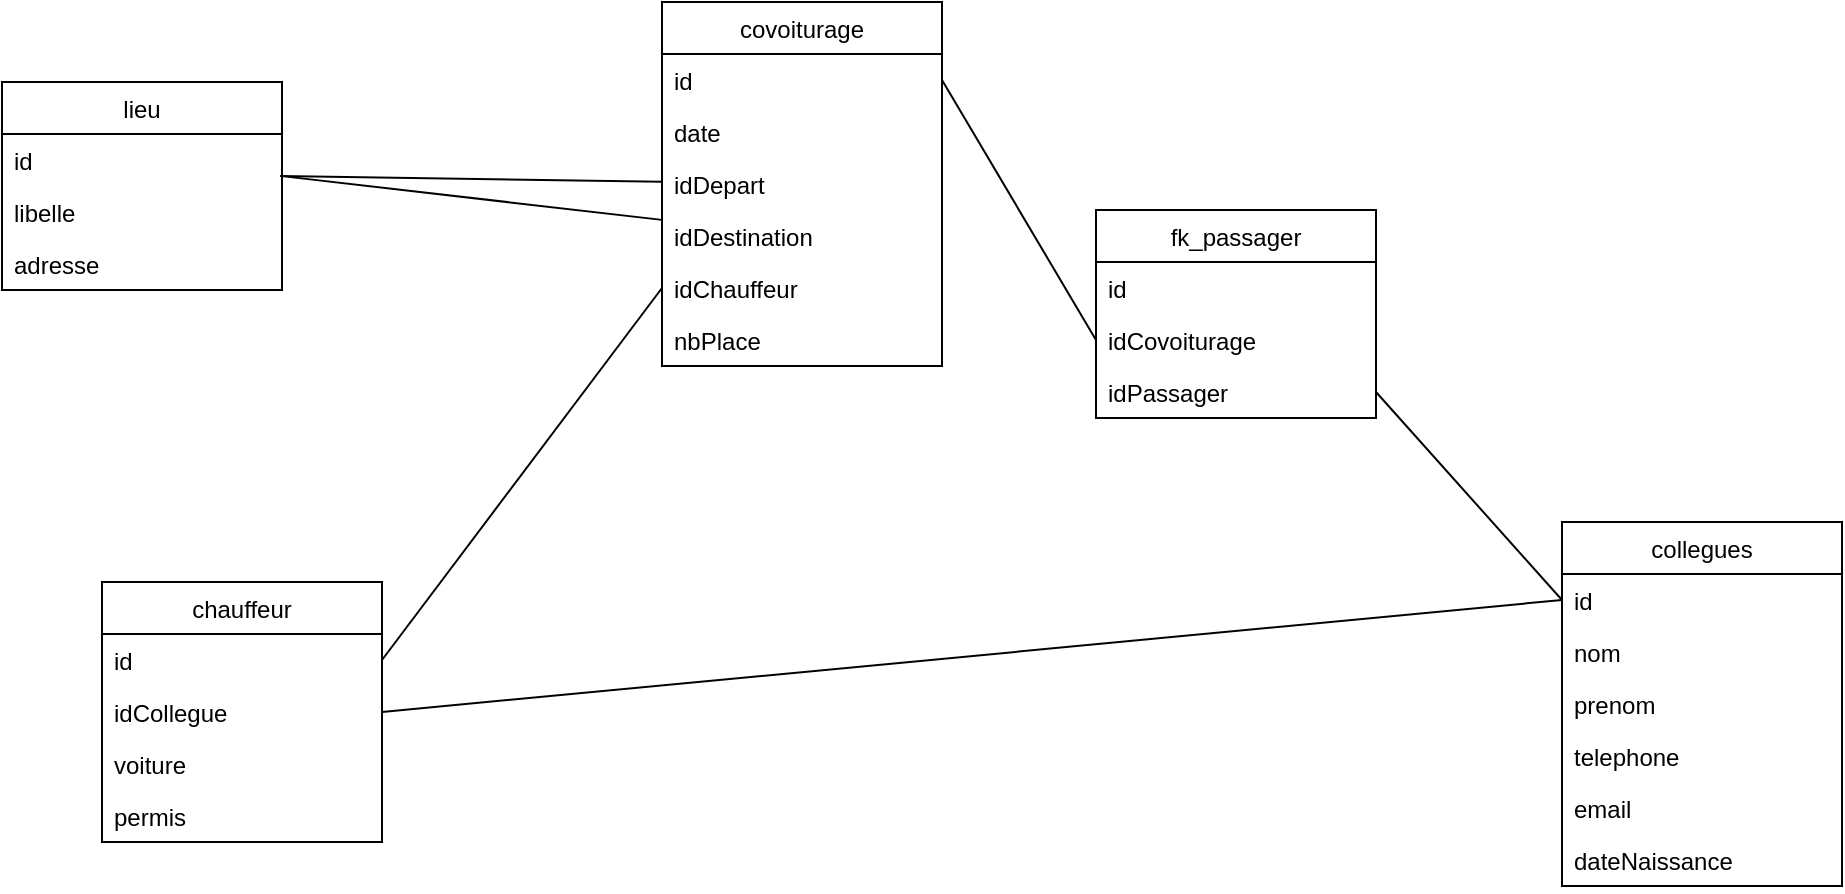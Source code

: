 <mxfile version="13.7.7" type="github">
  <diagram id="sqkI-DKnTf_UtliMmE_K" name="Page-1">
    <mxGraphModel dx="1038" dy="548" grid="1" gridSize="10" guides="1" tooltips="1" connect="1" arrows="1" fold="1" page="1" pageScale="1" pageWidth="827" pageHeight="1169" math="0" shadow="0">
      <root>
        <mxCell id="0" />
        <mxCell id="1" parent="0" />
        <mxCell id="BgZ-XHKb0g5hMKsON-dO-1" value="lieu" style="swimlane;fontStyle=0;childLayout=stackLayout;horizontal=1;startSize=26;fillColor=none;horizontalStack=0;resizeParent=1;resizeParentMax=0;resizeLast=0;collapsible=1;marginBottom=0;" parent="1" vertex="1">
          <mxGeometry x="140" y="140" width="140" height="104" as="geometry">
            <mxRectangle x="60" y="190" width="50" height="26" as="alternateBounds" />
          </mxGeometry>
        </mxCell>
        <mxCell id="BgZ-XHKb0g5hMKsON-dO-2" value="id" style="text;strokeColor=none;fillColor=none;align=left;verticalAlign=top;spacingLeft=4;spacingRight=4;overflow=hidden;rotatable=0;points=[[0,0.5],[1,0.5]];portConstraint=eastwest;" parent="BgZ-XHKb0g5hMKsON-dO-1" vertex="1">
          <mxGeometry y="26" width="140" height="26" as="geometry" />
        </mxCell>
        <mxCell id="BgZ-XHKb0g5hMKsON-dO-3" value="libelle" style="text;strokeColor=none;fillColor=none;align=left;verticalAlign=top;spacingLeft=4;spacingRight=4;overflow=hidden;rotatable=0;points=[[0,0.5],[1,0.5]];portConstraint=eastwest;" parent="BgZ-XHKb0g5hMKsON-dO-1" vertex="1">
          <mxGeometry y="52" width="140" height="26" as="geometry" />
        </mxCell>
        <mxCell id="BgZ-XHKb0g5hMKsON-dO-4" value="adresse&#xa;" style="text;strokeColor=none;fillColor=none;align=left;verticalAlign=top;spacingLeft=4;spacingRight=4;overflow=hidden;rotatable=0;points=[[0,0.5],[1,0.5]];portConstraint=eastwest;" parent="BgZ-XHKb0g5hMKsON-dO-1" vertex="1">
          <mxGeometry y="78" width="140" height="26" as="geometry" />
        </mxCell>
        <mxCell id="BgZ-XHKb0g5hMKsON-dO-11" value="covoiturage" style="swimlane;fontStyle=0;childLayout=stackLayout;horizontal=1;startSize=26;fillColor=none;horizontalStack=0;resizeParent=1;resizeParentMax=0;resizeLast=0;collapsible=1;marginBottom=0;" parent="1" vertex="1">
          <mxGeometry x="470" y="100" width="140" height="182" as="geometry">
            <mxRectangle x="60" y="190" width="50" height="26" as="alternateBounds" />
          </mxGeometry>
        </mxCell>
        <mxCell id="BgZ-XHKb0g5hMKsON-dO-12" value="id" style="text;strokeColor=none;fillColor=none;align=left;verticalAlign=top;spacingLeft=4;spacingRight=4;overflow=hidden;rotatable=0;points=[[0,0.5],[1,0.5]];portConstraint=eastwest;" parent="BgZ-XHKb0g5hMKsON-dO-11" vertex="1">
          <mxGeometry y="26" width="140" height="26" as="geometry" />
        </mxCell>
        <mxCell id="BgZ-XHKb0g5hMKsON-dO-13" value="date" style="text;strokeColor=none;fillColor=none;align=left;verticalAlign=top;spacingLeft=4;spacingRight=4;overflow=hidden;rotatable=0;points=[[0,0.5],[1,0.5]];portConstraint=eastwest;" parent="BgZ-XHKb0g5hMKsON-dO-11" vertex="1">
          <mxGeometry y="52" width="140" height="26" as="geometry" />
        </mxCell>
        <mxCell id="BgZ-XHKb0g5hMKsON-dO-14" value="idDepart" style="text;strokeColor=none;fillColor=none;align=left;verticalAlign=top;spacingLeft=4;spacingRight=4;overflow=hidden;rotatable=0;points=[[0,0.5],[1,0.5]];portConstraint=eastwest;" parent="BgZ-XHKb0g5hMKsON-dO-11" vertex="1">
          <mxGeometry y="78" width="140" height="26" as="geometry" />
        </mxCell>
        <mxCell id="BgZ-XHKb0g5hMKsON-dO-19" value="idDestination" style="text;strokeColor=none;fillColor=none;align=left;verticalAlign=top;spacingLeft=4;spacingRight=4;overflow=hidden;rotatable=0;points=[[0,0.5],[1,0.5]];portConstraint=eastwest;" parent="BgZ-XHKb0g5hMKsON-dO-11" vertex="1">
          <mxGeometry y="104" width="140" height="26" as="geometry" />
        </mxCell>
        <mxCell id="BgZ-XHKb0g5hMKsON-dO-20" value="idChauffeur&#xa;" style="text;strokeColor=none;fillColor=none;align=left;verticalAlign=top;spacingLeft=4;spacingRight=4;overflow=hidden;rotatable=0;points=[[0,0.5],[1,0.5]];portConstraint=eastwest;" parent="BgZ-XHKb0g5hMKsON-dO-11" vertex="1">
          <mxGeometry y="130" width="140" height="26" as="geometry" />
        </mxCell>
        <mxCell id="BgZ-XHKb0g5hMKsON-dO-74" value="nbPlace" style="text;strokeColor=none;fillColor=none;align=left;verticalAlign=top;spacingLeft=4;spacingRight=4;overflow=hidden;rotatable=0;points=[[0,0.5],[1,0.5]];portConstraint=eastwest;" parent="BgZ-XHKb0g5hMKsON-dO-11" vertex="1">
          <mxGeometry y="156" width="140" height="26" as="geometry" />
        </mxCell>
        <mxCell id="BgZ-XHKb0g5hMKsON-dO-78" value="" style="endArrow=none;html=1;exitX=0.993;exitY=0.808;exitDx=0;exitDy=0;exitPerimeter=0;" parent="1" source="BgZ-XHKb0g5hMKsON-dO-2" target="BgZ-XHKb0g5hMKsON-dO-14" edge="1">
          <mxGeometry width="50" height="50" relative="1" as="geometry">
            <mxPoint x="390" y="430" as="sourcePoint" />
            <mxPoint x="440" y="380" as="targetPoint" />
          </mxGeometry>
        </mxCell>
        <mxCell id="BgZ-XHKb0g5hMKsON-dO-79" value="" style="endArrow=none;html=1;" parent="1" source="BgZ-XHKb0g5hMKsON-dO-2" target="BgZ-XHKb0g5hMKsON-dO-19" edge="1">
          <mxGeometry width="50" height="50" relative="1" as="geometry">
            <mxPoint x="390" y="430" as="sourcePoint" />
            <mxPoint x="440" y="380" as="targetPoint" />
          </mxGeometry>
        </mxCell>
        <mxCell id="BgZ-XHKb0g5hMKsON-dO-80" value="" style="endArrow=none;html=1;entryX=0;entryY=0.5;entryDx=0;entryDy=0;exitX=1;exitY=0.5;exitDx=0;exitDy=0;" parent="1" source="BgZ-XHKb0g5hMKsON-dO-29" target="BgZ-XHKb0g5hMKsON-dO-20" edge="1">
          <mxGeometry width="50" height="50" relative="1" as="geometry">
            <mxPoint x="380" y="390" as="sourcePoint" />
            <mxPoint x="460" y="243" as="targetPoint" />
          </mxGeometry>
        </mxCell>
        <mxCell id="BgZ-XHKb0g5hMKsON-dO-68" value="fk_passager" style="swimlane;fontStyle=0;childLayout=stackLayout;horizontal=1;startSize=26;fillColor=none;horizontalStack=0;resizeParent=1;resizeParentMax=0;resizeLast=0;collapsible=1;marginBottom=0;" parent="1" vertex="1">
          <mxGeometry x="687" y="204" width="140" height="104" as="geometry">
            <mxRectangle x="60" y="190" width="50" height="26" as="alternateBounds" />
          </mxGeometry>
        </mxCell>
        <mxCell id="BgZ-XHKb0g5hMKsON-dO-69" value="id" style="text;strokeColor=none;fillColor=none;align=left;verticalAlign=top;spacingLeft=4;spacingRight=4;overflow=hidden;rotatable=0;points=[[0,0.5],[1,0.5]];portConstraint=eastwest;" parent="BgZ-XHKb0g5hMKsON-dO-68" vertex="1">
          <mxGeometry y="26" width="140" height="26" as="geometry" />
        </mxCell>
        <mxCell id="BgZ-XHKb0g5hMKsON-dO-70" value="idCovoiturage&#xa;" style="text;strokeColor=none;fillColor=none;align=left;verticalAlign=top;spacingLeft=4;spacingRight=4;overflow=hidden;rotatable=0;points=[[0,0.5],[1,0.5]];portConstraint=eastwest;" parent="BgZ-XHKb0g5hMKsON-dO-68" vertex="1">
          <mxGeometry y="52" width="140" height="26" as="geometry" />
        </mxCell>
        <mxCell id="BgZ-XHKb0g5hMKsON-dO-71" value="idPassager" style="text;strokeColor=none;fillColor=none;align=left;verticalAlign=top;spacingLeft=4;spacingRight=4;overflow=hidden;rotatable=0;points=[[0,0.5],[1,0.5]];portConstraint=eastwest;" parent="BgZ-XHKb0g5hMKsON-dO-68" vertex="1">
          <mxGeometry y="78" width="140" height="26" as="geometry" />
        </mxCell>
        <mxCell id="BgZ-XHKb0g5hMKsON-dO-87" value="" style="endArrow=none;html=1;exitX=1;exitY=0.5;exitDx=0;exitDy=0;entryX=0;entryY=0.5;entryDx=0;entryDy=0;" parent="1" source="BgZ-XHKb0g5hMKsON-dO-12" target="BgZ-XHKb0g5hMKsON-dO-70" edge="1">
          <mxGeometry width="50" height="50" relative="1" as="geometry">
            <mxPoint x="500" y="470" as="sourcePoint" />
            <mxPoint x="550" y="420" as="targetPoint" />
          </mxGeometry>
        </mxCell>
        <mxCell id="BgZ-XHKb0g5hMKsON-dO-88" value="" style="endArrow=none;html=1;exitX=1;exitY=0.5;exitDx=0;exitDy=0;entryX=0;entryY=0.5;entryDx=0;entryDy=0;" parent="1" source="BgZ-XHKb0g5hMKsON-dO-71" target="BgZ-XHKb0g5hMKsON-dO-82" edge="1">
          <mxGeometry width="50" height="50" relative="1" as="geometry">
            <mxPoint x="910" y="360" as="sourcePoint" />
            <mxPoint x="960" y="310" as="targetPoint" />
          </mxGeometry>
        </mxCell>
        <mxCell id="BgZ-XHKb0g5hMKsON-dO-28" value="chauffeur" style="swimlane;fontStyle=0;childLayout=stackLayout;horizontal=1;startSize=26;fillColor=none;horizontalStack=0;resizeParent=1;resizeParentMax=0;resizeLast=0;collapsible=1;marginBottom=0;" parent="1" vertex="1">
          <mxGeometry x="190" y="390" width="140" height="130" as="geometry">
            <mxRectangle x="60" y="190" width="50" height="26" as="alternateBounds" />
          </mxGeometry>
        </mxCell>
        <mxCell id="BgZ-XHKb0g5hMKsON-dO-29" value="id" style="text;strokeColor=none;fillColor=none;align=left;verticalAlign=top;spacingLeft=4;spacingRight=4;overflow=hidden;rotatable=0;points=[[0,0.5],[1,0.5]];portConstraint=eastwest;" parent="BgZ-XHKb0g5hMKsON-dO-28" vertex="1">
          <mxGeometry y="26" width="140" height="26" as="geometry" />
        </mxCell>
        <mxCell id="BgZ-XHKb0g5hMKsON-dO-89" value="idCollegue&#xa;" style="text;strokeColor=none;fillColor=none;align=left;verticalAlign=top;spacingLeft=4;spacingRight=4;overflow=hidden;rotatable=0;points=[[0,0.5],[1,0.5]];portConstraint=eastwest;" parent="BgZ-XHKb0g5hMKsON-dO-28" vertex="1">
          <mxGeometry y="52" width="140" height="26" as="geometry" />
        </mxCell>
        <mxCell id="BgZ-XHKb0g5hMKsON-dO-32" value="voiture" style="text;strokeColor=none;fillColor=none;align=left;verticalAlign=top;spacingLeft=4;spacingRight=4;overflow=hidden;rotatable=0;points=[[0,0.5],[1,0.5]];portConstraint=eastwest;" parent="BgZ-XHKb0g5hMKsON-dO-28" vertex="1">
          <mxGeometry y="78" width="140" height="26" as="geometry" />
        </mxCell>
        <mxCell id="BgZ-XHKb0g5hMKsON-dO-33" value="permis" style="text;strokeColor=none;fillColor=none;align=left;verticalAlign=top;spacingLeft=4;spacingRight=4;overflow=hidden;rotatable=0;points=[[0,0.5],[1,0.5]];portConstraint=eastwest;" parent="BgZ-XHKb0g5hMKsON-dO-28" vertex="1">
          <mxGeometry y="104" width="140" height="26" as="geometry" />
        </mxCell>
        <mxCell id="BgZ-XHKb0g5hMKsON-dO-81" value="collegues" style="swimlane;fontStyle=0;childLayout=stackLayout;horizontal=1;startSize=26;fillColor=none;horizontalStack=0;resizeParent=1;resizeParentMax=0;resizeLast=0;collapsible=1;marginBottom=0;" parent="1" vertex="1">
          <mxGeometry x="920" y="360" width="140" height="182" as="geometry">
            <mxRectangle x="60" y="190" width="50" height="26" as="alternateBounds" />
          </mxGeometry>
        </mxCell>
        <mxCell id="BgZ-XHKb0g5hMKsON-dO-82" value="id" style="text;strokeColor=none;fillColor=none;align=left;verticalAlign=top;spacingLeft=4;spacingRight=4;overflow=hidden;rotatable=0;points=[[0,0.5],[1,0.5]];portConstraint=eastwest;" parent="BgZ-XHKb0g5hMKsON-dO-81" vertex="1">
          <mxGeometry y="26" width="140" height="26" as="geometry" />
        </mxCell>
        <mxCell id="BgZ-XHKb0g5hMKsON-dO-83" value="nom" style="text;strokeColor=none;fillColor=none;align=left;verticalAlign=top;spacingLeft=4;spacingRight=4;overflow=hidden;rotatable=0;points=[[0,0.5],[1,0.5]];portConstraint=eastwest;" parent="BgZ-XHKb0g5hMKsON-dO-81" vertex="1">
          <mxGeometry y="52" width="140" height="26" as="geometry" />
        </mxCell>
        <mxCell id="BgZ-XHKb0g5hMKsON-dO-84" value="prenom" style="text;strokeColor=none;fillColor=none;align=left;verticalAlign=top;spacingLeft=4;spacingRight=4;overflow=hidden;rotatable=0;points=[[0,0.5],[1,0.5]];portConstraint=eastwest;" parent="BgZ-XHKb0g5hMKsON-dO-81" vertex="1">
          <mxGeometry y="78" width="140" height="26" as="geometry" />
        </mxCell>
        <mxCell id="BgZ-XHKb0g5hMKsON-dO-86" value="telephone" style="text;strokeColor=none;fillColor=none;align=left;verticalAlign=top;spacingLeft=4;spacingRight=4;overflow=hidden;rotatable=0;points=[[0,0.5],[1,0.5]];portConstraint=eastwest;" parent="BgZ-XHKb0g5hMKsON-dO-81" vertex="1">
          <mxGeometry y="104" width="140" height="26" as="geometry" />
        </mxCell>
        <mxCell id="BgZ-XHKb0g5hMKsON-dO-91" value="email" style="text;strokeColor=none;fillColor=none;align=left;verticalAlign=top;spacingLeft=4;spacingRight=4;overflow=hidden;rotatable=0;points=[[0,0.5],[1,0.5]];portConstraint=eastwest;" parent="BgZ-XHKb0g5hMKsON-dO-81" vertex="1">
          <mxGeometry y="130" width="140" height="26" as="geometry" />
        </mxCell>
        <mxCell id="BgZ-XHKb0g5hMKsON-dO-92" value="dateNaissance" style="text;strokeColor=none;fillColor=none;align=left;verticalAlign=top;spacingLeft=4;spacingRight=4;overflow=hidden;rotatable=0;points=[[0,0.5],[1,0.5]];portConstraint=eastwest;" parent="BgZ-XHKb0g5hMKsON-dO-81" vertex="1">
          <mxGeometry y="156" width="140" height="26" as="geometry" />
        </mxCell>
        <mxCell id="BgZ-XHKb0g5hMKsON-dO-90" value="" style="endArrow=none;html=1;exitX=1;exitY=0.5;exitDx=0;exitDy=0;entryX=0;entryY=0.5;entryDx=0;entryDy=0;" parent="1" source="BgZ-XHKb0g5hMKsON-dO-89" target="BgZ-XHKb0g5hMKsON-dO-82" edge="1">
          <mxGeometry width="50" height="50" relative="1" as="geometry">
            <mxPoint x="470" y="500" as="sourcePoint" />
            <mxPoint x="520" y="450" as="targetPoint" />
          </mxGeometry>
        </mxCell>
      </root>
    </mxGraphModel>
  </diagram>
</mxfile>
